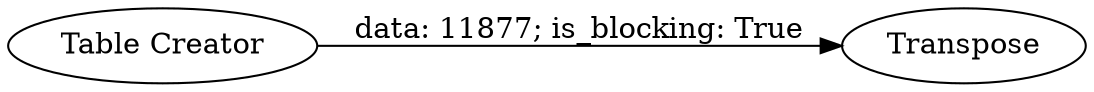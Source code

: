 digraph {
	"3681247191453113806_1" [label="Table Creator"]
	"3681247191453113806_2" [label=Transpose]
	"3681247191453113806_1" -> "3681247191453113806_2" [label="data: 11877; is_blocking: True"]
	rankdir=LR
}
